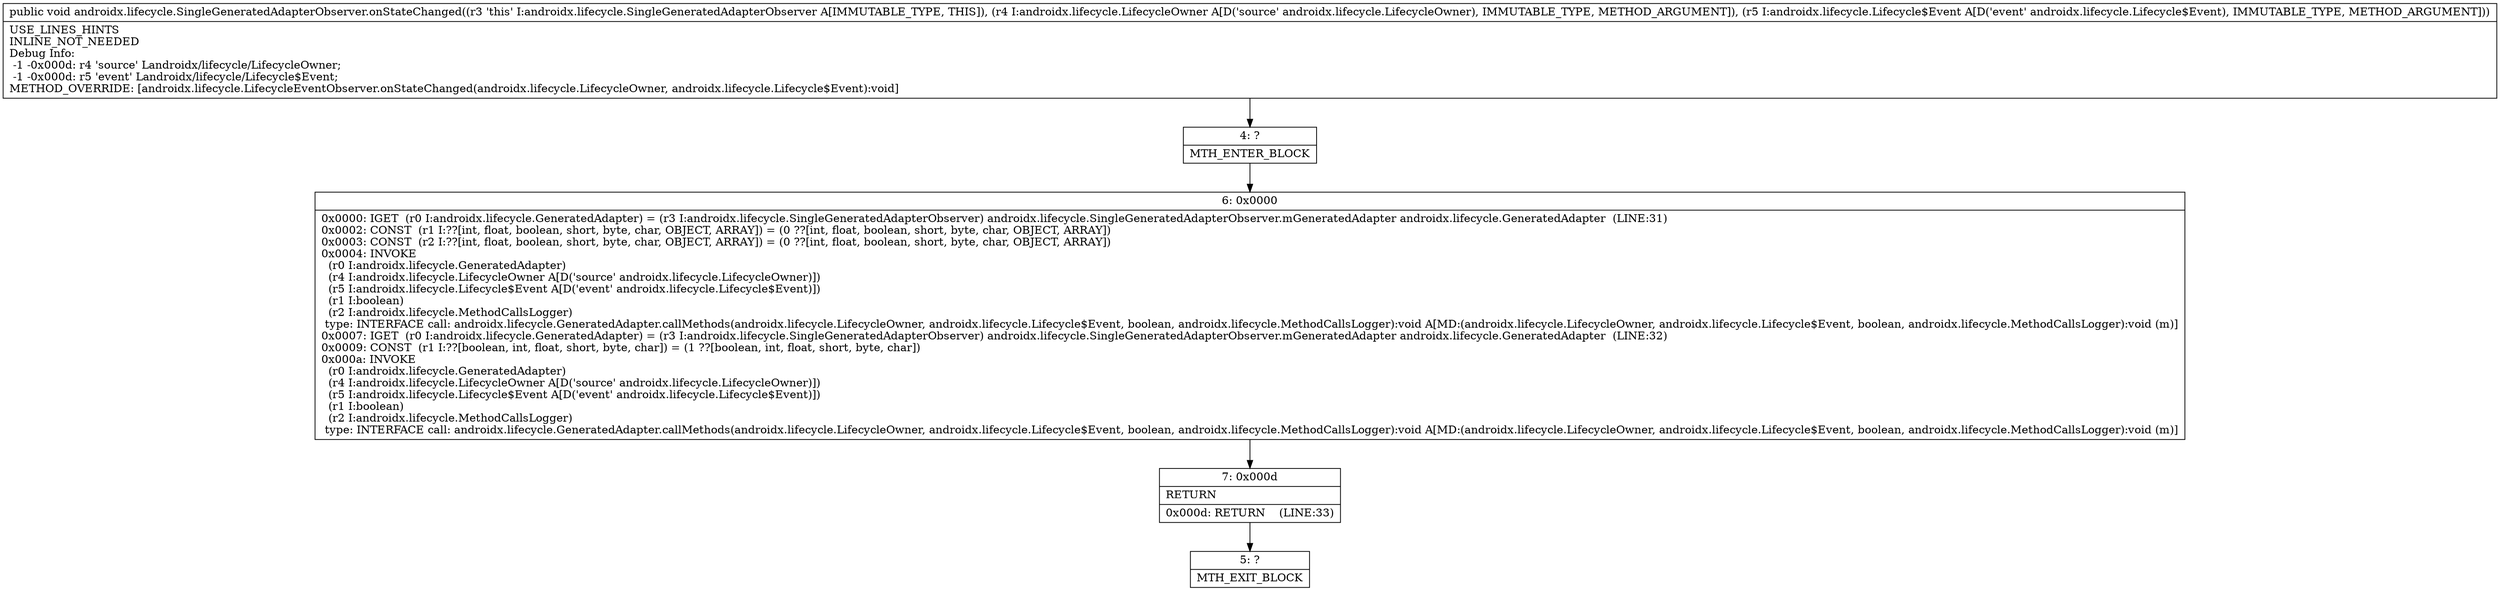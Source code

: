 digraph "CFG forandroidx.lifecycle.SingleGeneratedAdapterObserver.onStateChanged(Landroidx\/lifecycle\/LifecycleOwner;Landroidx\/lifecycle\/Lifecycle$Event;)V" {
Node_4 [shape=record,label="{4\:\ ?|MTH_ENTER_BLOCK\l}"];
Node_6 [shape=record,label="{6\:\ 0x0000|0x0000: IGET  (r0 I:androidx.lifecycle.GeneratedAdapter) = (r3 I:androidx.lifecycle.SingleGeneratedAdapterObserver) androidx.lifecycle.SingleGeneratedAdapterObserver.mGeneratedAdapter androidx.lifecycle.GeneratedAdapter  (LINE:31)\l0x0002: CONST  (r1 I:??[int, float, boolean, short, byte, char, OBJECT, ARRAY]) = (0 ??[int, float, boolean, short, byte, char, OBJECT, ARRAY]) \l0x0003: CONST  (r2 I:??[int, float, boolean, short, byte, char, OBJECT, ARRAY]) = (0 ??[int, float, boolean, short, byte, char, OBJECT, ARRAY]) \l0x0004: INVOKE  \l  (r0 I:androidx.lifecycle.GeneratedAdapter)\l  (r4 I:androidx.lifecycle.LifecycleOwner A[D('source' androidx.lifecycle.LifecycleOwner)])\l  (r5 I:androidx.lifecycle.Lifecycle$Event A[D('event' androidx.lifecycle.Lifecycle$Event)])\l  (r1 I:boolean)\l  (r2 I:androidx.lifecycle.MethodCallsLogger)\l type: INTERFACE call: androidx.lifecycle.GeneratedAdapter.callMethods(androidx.lifecycle.LifecycleOwner, androidx.lifecycle.Lifecycle$Event, boolean, androidx.lifecycle.MethodCallsLogger):void A[MD:(androidx.lifecycle.LifecycleOwner, androidx.lifecycle.Lifecycle$Event, boolean, androidx.lifecycle.MethodCallsLogger):void (m)]\l0x0007: IGET  (r0 I:androidx.lifecycle.GeneratedAdapter) = (r3 I:androidx.lifecycle.SingleGeneratedAdapterObserver) androidx.lifecycle.SingleGeneratedAdapterObserver.mGeneratedAdapter androidx.lifecycle.GeneratedAdapter  (LINE:32)\l0x0009: CONST  (r1 I:??[boolean, int, float, short, byte, char]) = (1 ??[boolean, int, float, short, byte, char]) \l0x000a: INVOKE  \l  (r0 I:androidx.lifecycle.GeneratedAdapter)\l  (r4 I:androidx.lifecycle.LifecycleOwner A[D('source' androidx.lifecycle.LifecycleOwner)])\l  (r5 I:androidx.lifecycle.Lifecycle$Event A[D('event' androidx.lifecycle.Lifecycle$Event)])\l  (r1 I:boolean)\l  (r2 I:androidx.lifecycle.MethodCallsLogger)\l type: INTERFACE call: androidx.lifecycle.GeneratedAdapter.callMethods(androidx.lifecycle.LifecycleOwner, androidx.lifecycle.Lifecycle$Event, boolean, androidx.lifecycle.MethodCallsLogger):void A[MD:(androidx.lifecycle.LifecycleOwner, androidx.lifecycle.Lifecycle$Event, boolean, androidx.lifecycle.MethodCallsLogger):void (m)]\l}"];
Node_7 [shape=record,label="{7\:\ 0x000d|RETURN\l|0x000d: RETURN    (LINE:33)\l}"];
Node_5 [shape=record,label="{5\:\ ?|MTH_EXIT_BLOCK\l}"];
MethodNode[shape=record,label="{public void androidx.lifecycle.SingleGeneratedAdapterObserver.onStateChanged((r3 'this' I:androidx.lifecycle.SingleGeneratedAdapterObserver A[IMMUTABLE_TYPE, THIS]), (r4 I:androidx.lifecycle.LifecycleOwner A[D('source' androidx.lifecycle.LifecycleOwner), IMMUTABLE_TYPE, METHOD_ARGUMENT]), (r5 I:androidx.lifecycle.Lifecycle$Event A[D('event' androidx.lifecycle.Lifecycle$Event), IMMUTABLE_TYPE, METHOD_ARGUMENT]))  | USE_LINES_HINTS\lINLINE_NOT_NEEDED\lDebug Info:\l  \-1 \-0x000d: r4 'source' Landroidx\/lifecycle\/LifecycleOwner;\l  \-1 \-0x000d: r5 'event' Landroidx\/lifecycle\/Lifecycle$Event;\lMETHOD_OVERRIDE: [androidx.lifecycle.LifecycleEventObserver.onStateChanged(androidx.lifecycle.LifecycleOwner, androidx.lifecycle.Lifecycle$Event):void]\l}"];
MethodNode -> Node_4;Node_4 -> Node_6;
Node_6 -> Node_7;
Node_7 -> Node_5;
}

